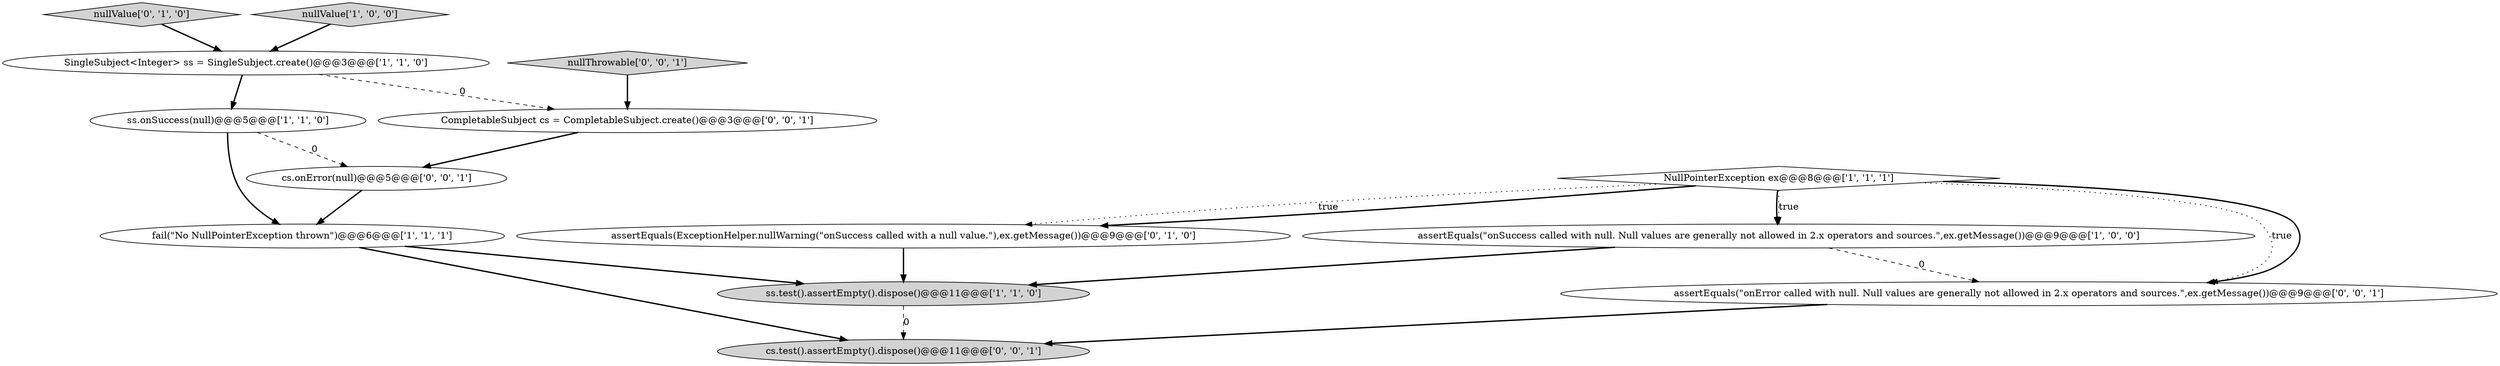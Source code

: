 digraph {
8 [style = filled, label = "assertEquals(ExceptionHelper.nullWarning(\"onSuccess called with a null value.\"),ex.getMessage())@@@9@@@['0', '1', '0']", fillcolor = white, shape = ellipse image = "AAA0AAABBB2BBB"];
7 [style = filled, label = "nullValue['0', '1', '0']", fillcolor = lightgray, shape = diamond image = "AAA0AAABBB2BBB"];
3 [style = filled, label = "fail(\"No NullPointerException thrown\")@@@6@@@['1', '1', '1']", fillcolor = white, shape = ellipse image = "AAA0AAABBB1BBB"];
0 [style = filled, label = "SingleSubject<Integer> ss = SingleSubject.create()@@@3@@@['1', '1', '0']", fillcolor = white, shape = ellipse image = "AAA0AAABBB1BBB"];
5 [style = filled, label = "NullPointerException ex@@@8@@@['1', '1', '1']", fillcolor = white, shape = diamond image = "AAA0AAABBB1BBB"];
6 [style = filled, label = "ss.test().assertEmpty().dispose()@@@11@@@['1', '1', '0']", fillcolor = lightgray, shape = ellipse image = "AAA0AAABBB1BBB"];
10 [style = filled, label = "assertEquals(\"onError called with null. Null values are generally not allowed in 2.x operators and sources.\",ex.getMessage())@@@9@@@['0', '0', '1']", fillcolor = white, shape = ellipse image = "AAA0AAABBB3BBB"];
2 [style = filled, label = "ss.onSuccess(null)@@@5@@@['1', '1', '0']", fillcolor = white, shape = ellipse image = "AAA0AAABBB1BBB"];
9 [style = filled, label = "cs.test().assertEmpty().dispose()@@@11@@@['0', '0', '1']", fillcolor = lightgray, shape = ellipse image = "AAA0AAABBB3BBB"];
1 [style = filled, label = "assertEquals(\"onSuccess called with null. Null values are generally not allowed in 2.x operators and sources.\",ex.getMessage())@@@9@@@['1', '0', '0']", fillcolor = white, shape = ellipse image = "AAA0AAABBB1BBB"];
12 [style = filled, label = "cs.onError(null)@@@5@@@['0', '0', '1']", fillcolor = white, shape = ellipse image = "AAA0AAABBB3BBB"];
13 [style = filled, label = "nullThrowable['0', '0', '1']", fillcolor = lightgray, shape = diamond image = "AAA0AAABBB3BBB"];
11 [style = filled, label = "CompletableSubject cs = CompletableSubject.create()@@@3@@@['0', '0', '1']", fillcolor = white, shape = ellipse image = "AAA0AAABBB3BBB"];
4 [style = filled, label = "nullValue['1', '0', '0']", fillcolor = lightgray, shape = diamond image = "AAA0AAABBB1BBB"];
5->8 [style = dotted, label="true"];
5->10 [style = dotted, label="true"];
5->8 [style = bold, label=""];
11->12 [style = bold, label=""];
10->9 [style = bold, label=""];
5->1 [style = bold, label=""];
8->6 [style = bold, label=""];
6->9 [style = dashed, label="0"];
1->6 [style = bold, label=""];
5->10 [style = bold, label=""];
2->3 [style = bold, label=""];
3->6 [style = bold, label=""];
13->11 [style = bold, label=""];
0->11 [style = dashed, label="0"];
12->3 [style = bold, label=""];
3->9 [style = bold, label=""];
7->0 [style = bold, label=""];
1->10 [style = dashed, label="0"];
5->1 [style = dotted, label="true"];
0->2 [style = bold, label=""];
4->0 [style = bold, label=""];
2->12 [style = dashed, label="0"];
}
